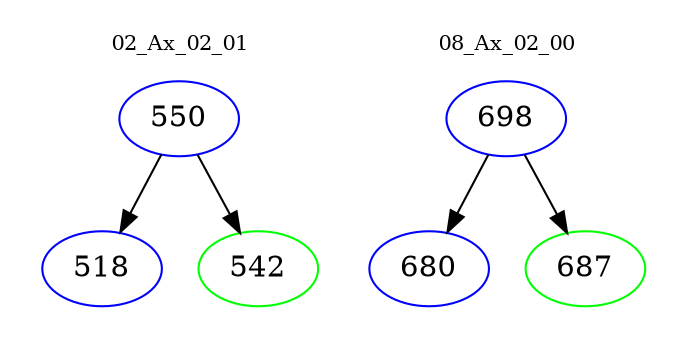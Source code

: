 digraph{
subgraph cluster_0 {
color = white
label = "02_Ax_02_01";
fontsize=10;
T0_550 [label="550", color="blue"]
T0_550 -> T0_518 [color="black"]
T0_518 [label="518", color="blue"]
T0_550 -> T0_542 [color="black"]
T0_542 [label="542", color="green"]
}
subgraph cluster_1 {
color = white
label = "08_Ax_02_00";
fontsize=10;
T1_698 [label="698", color="blue"]
T1_698 -> T1_680 [color="black"]
T1_680 [label="680", color="blue"]
T1_698 -> T1_687 [color="black"]
T1_687 [label="687", color="green"]
}
}
